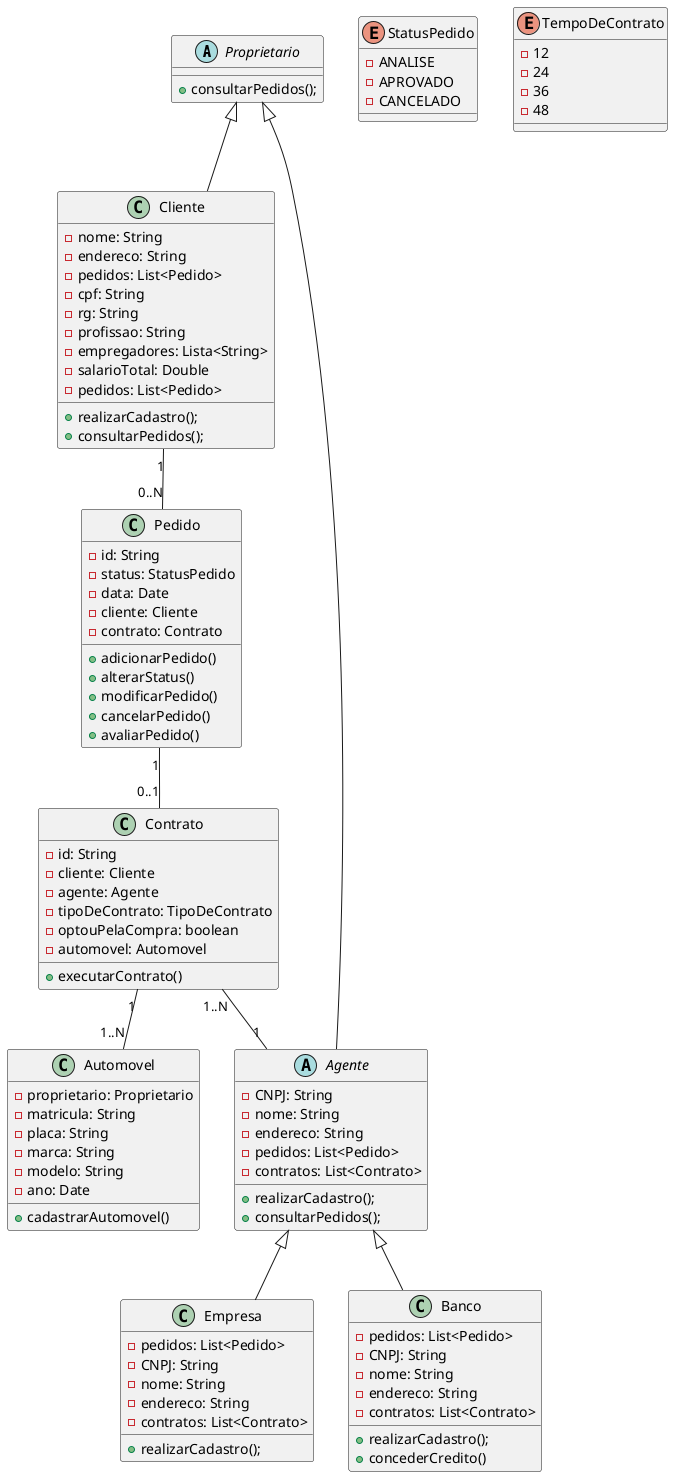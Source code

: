 @startuml
abstract Class Proprietario {
  

    +consultarPedidos();
}

Class Cliente extends Proprietario
{   
    -nome: String
    -endereco: String
    -pedidos: List<Pedido>
    -cpf: String
    -rg: String
    -profissao: String
    -empregadores: Lista<String>
    -salarioTotal: Double
    -pedidos: List<Pedido>

    +realizarCadastro();
    +consultarPedidos();
}

abstract Class Agente extends Proprietario
{
    -CNPJ: String
    -nome: String
    -endereco: String
    -pedidos: List<Pedido>
    -contratos: List<Contrato>
    
    +realizarCadastro();
    +consultarPedidos();
}

Class Empresa extends Agente
{   
    -pedidos: List<Pedido>
    -CNPJ: String
    -nome: String
    -endereco: String
    -contratos: List<Contrato>

    +realizarCadastro();
}

Class Banco extends Agente
{   
    -pedidos: List<Pedido>
    -CNPJ: String
    -nome: String
    -endereco: String
    -contratos: List<Contrato>

    +realizarCadastro();
    +concederCredito()
}

class Pedido 
{
    -id: String
    -status: StatusPedido
    -data: Date
    -cliente: Cliente
    -contrato: Contrato
    
    +adicionarPedido()
    +alterarStatus()
    +modificarPedido()
    +cancelarPedido()
    +avaliarPedido()
}

Enum StatusPedido {
    -ANALISE
    -APROVADO
    -CANCELADO
}

Class Contrato 
{
    -id: String
    -cliente: Cliente
    -agente: Agente
    -tipoDeContrato: TipoDeContrato
    -optouPelaCompra: boolean
    -automovel: Automovel
    +executarContrato()
}

Class Automovel
{   
    -proprietario: Proprietario
    -matricula: String
    -placa: String
    -marca: String
    -modelo: String
    -ano: Date
    +cadastrarAutomovel()
}

Enum TempoDeContrato {
    -12
    -24
    -36
    -48
}

Cliente "1" -- "0..N" Pedido
Pedido "1" -- "0..1" Contrato
Contrato "1..N" -- "1" Agente
Contrato "1" -- "1..N" Automovel

@enduml
